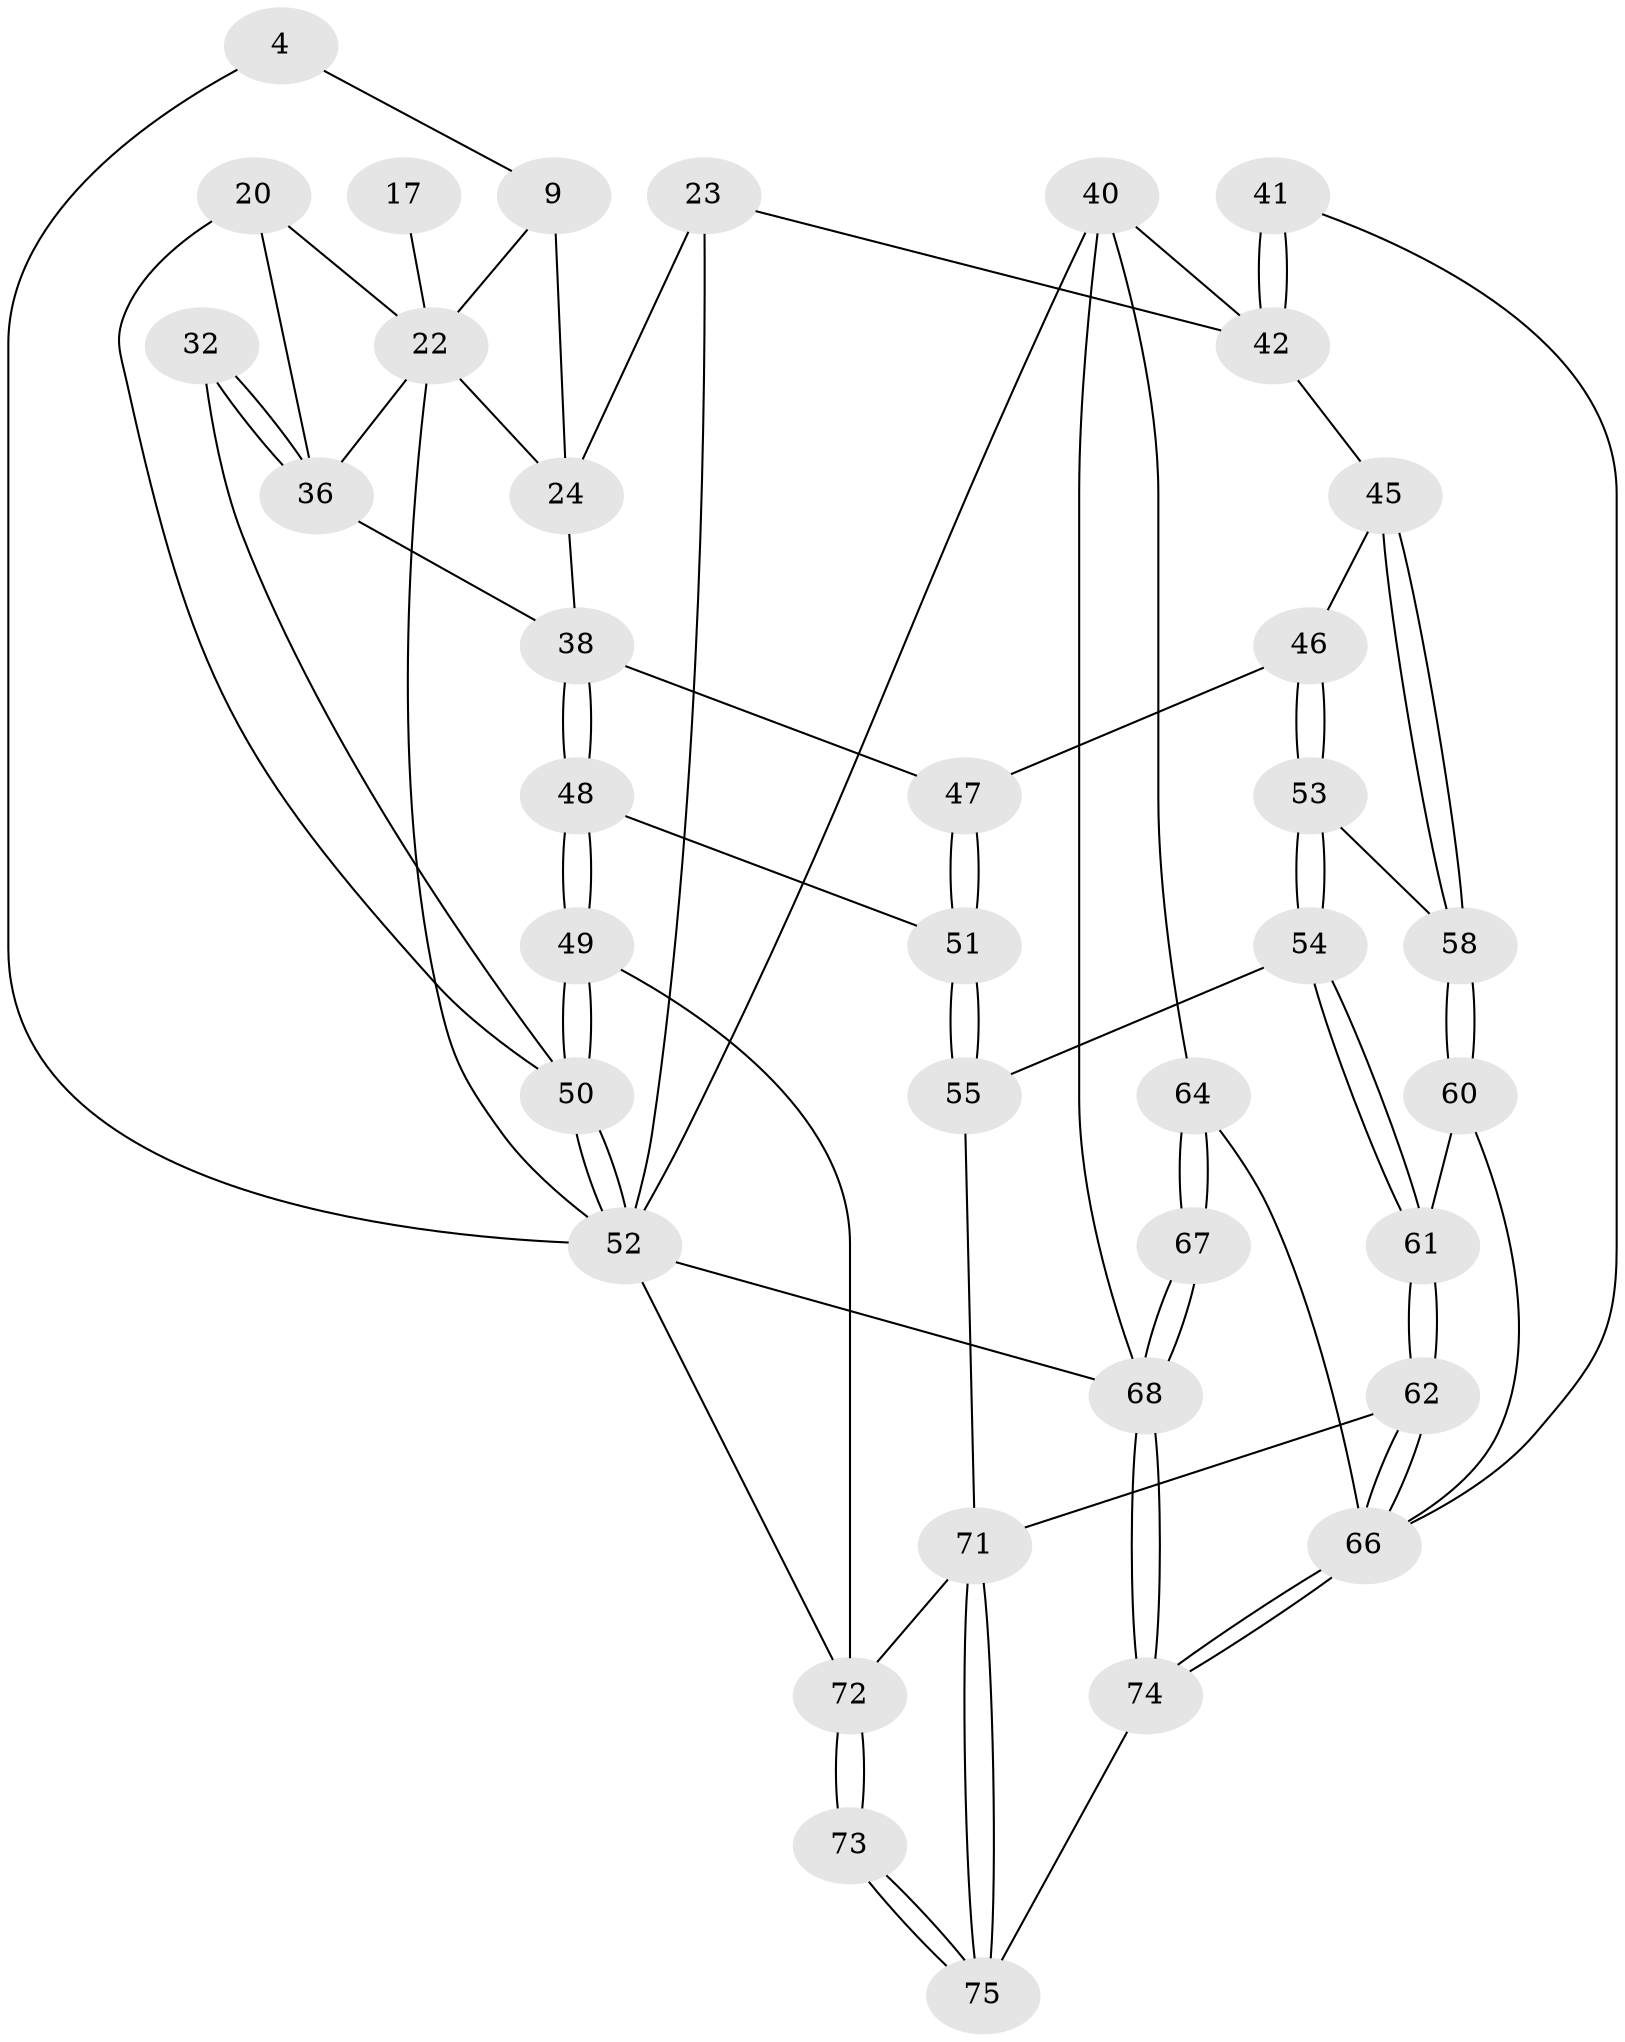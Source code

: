 // original degree distribution, {3: 0.02666666666666667, 5: 0.5066666666666667, 4: 0.25333333333333335, 6: 0.21333333333333335}
// Generated by graph-tools (version 1.1) at 2025/00/03/09/25 05:00:12]
// undirected, 37 vertices, 83 edges
graph export_dot {
graph [start="1"]
  node [color=gray90,style=filled];
  4 [pos="+0.35614792881347995+0"];
  9 [pos="+0.337356287889326+0.1637809064472109",super="+8"];
  17 [pos="+0.09249469623190405+0.1856404710294973"];
  20 [pos="+0.07683429880173931+0.2986161355170768",super="+15"];
  22 [pos="+0.261880237843708+0.3055166062533819",super="+18+19+16"];
  23 [pos="+0.5116064247657931+0.36680111528624654",super="+6"];
  24 [pos="+0.47945394182636997+0.3648933826669443",super="+21+7"];
  32 [pos="+0+0.4809288031851563"];
  36 [pos="+0.2075934042322524+0.4589833781291478",super="+30+31"];
  38 [pos="+0.21555397117232408+0.4814440074242103",super="+37"];
  40 [pos="+1+0.6536693909994503",super="+34"];
  41 [pos="+0.7486988116448615+0.5979037492511352"];
  42 [pos="+0.611521063965948+0.542961166577065",super="+35"];
  45 [pos="+0.5958237513659749+0.5582975030884901"];
  46 [pos="+0.4305243989520782+0.5605324289585141"];
  47 [pos="+0.3931074196458547+0.5201520490983789"];
  48 [pos="+0.2257530427281858+0.5327600860424888"];
  49 [pos="+0.10167150033530377+0.6760908778069173"];
  50 [pos="+0+0.6359914764339107",super="+33"];
  51 [pos="+0.3240137197777657+0.5646881794229835"];
  52 [pos="+0+1",super="+3+5"];
  53 [pos="+0.46173061214074157+0.6244417130237785"];
  54 [pos="+0.38870447215009785+0.6829942815274573"];
  55 [pos="+0.3516861533757208+0.6769497600107364"];
  58 [pos="+0.5371130641196297+0.6314149739375127"];
  60 [pos="+0.5371985343757536+0.7266388563186761"];
  61 [pos="+0.4695902155895585+0.7600059875339015"];
  62 [pos="+0.43424801111478095+0.8684910280169192"];
  64 [pos="+0.8257025265035108+0.8396688539922167",super="+43"];
  66 [pos="+0.6655974244322455+0.9738431775435886",super="+65+59+44"];
  67 [pos="+1+1"];
  68 [pos="+1+1",super="+28+39"];
  71 [pos="+0.3241957597779179+1",super="+63"];
  72 [pos="+0.22738443382874687+0.8577138232611092",super="+70"];
  73 [pos="+0.11431845320984889+1"];
  74 [pos="+0.711536113351958+1"];
  75 [pos="+0.31827053967336955+1"];
  4 -- 52;
  4 -- 9;
  9 -- 24 [weight=2];
  9 -- 22;
  17 -- 22 [weight=3];
  20 -- 50;
  20 -- 22 [weight=2];
  20 -- 36;
  22 -- 24;
  22 -- 52;
  22 -- 36;
  23 -- 24 [weight=2];
  23 -- 52;
  23 -- 42;
  24 -- 38;
  32 -- 36 [weight=2];
  32 -- 36;
  32 -- 50;
  36 -- 38;
  38 -- 48;
  38 -- 48;
  38 -- 47;
  40 -- 68 [weight=2];
  40 -- 64;
  40 -- 42 [weight=2];
  40 -- 52;
  41 -- 42 [weight=2];
  41 -- 42;
  41 -- 66;
  42 -- 45;
  45 -- 46;
  45 -- 58;
  45 -- 58;
  46 -- 47;
  46 -- 53;
  46 -- 53;
  47 -- 51;
  47 -- 51;
  48 -- 49;
  48 -- 49;
  48 -- 51;
  49 -- 50;
  49 -- 50;
  49 -- 72;
  50 -- 52 [weight=2];
  50 -- 52;
  51 -- 55;
  51 -- 55;
  52 -- 68 [weight=2];
  52 -- 72;
  53 -- 54;
  53 -- 54;
  53 -- 58;
  54 -- 55;
  54 -- 61;
  54 -- 61;
  55 -- 71;
  58 -- 60;
  58 -- 60;
  60 -- 61;
  60 -- 66;
  61 -- 62;
  61 -- 62;
  62 -- 66;
  62 -- 66;
  62 -- 71;
  64 -- 67;
  64 -- 67;
  64 -- 66 [weight=2];
  66 -- 74;
  66 -- 74;
  67 -- 68 [weight=2];
  67 -- 68;
  68 -- 74;
  68 -- 74;
  71 -- 72 [weight=2];
  71 -- 75;
  71 -- 75;
  72 -- 73 [weight=2];
  72 -- 73;
  73 -- 75;
  73 -- 75;
  74 -- 75;
}
